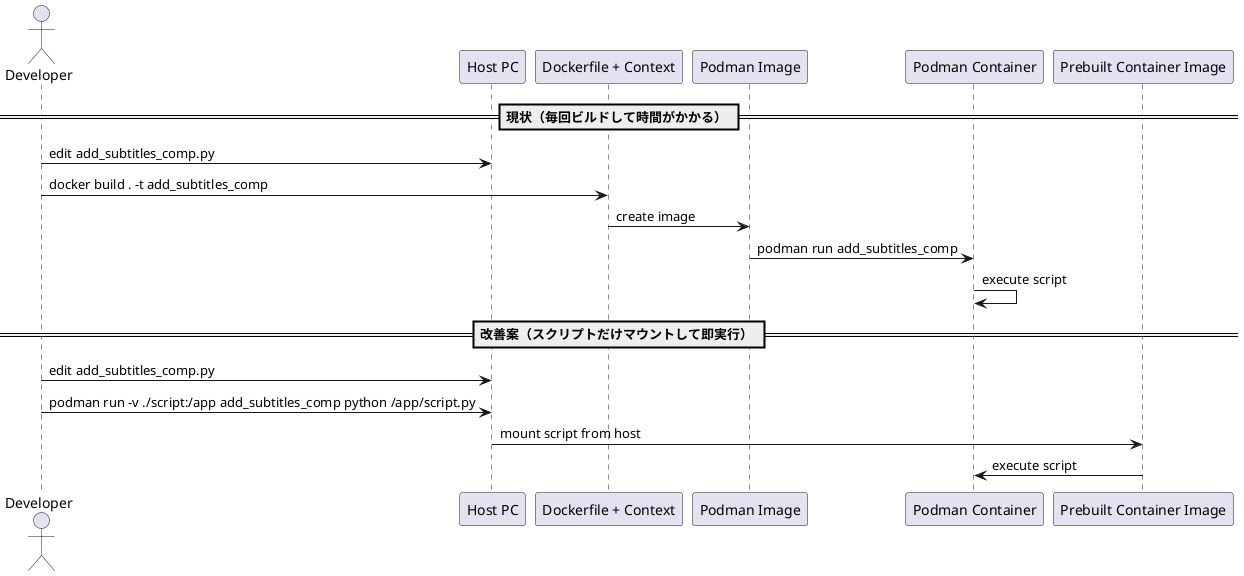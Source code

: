 @startuml
actor Developer
participant "Host PC" as Host
participant "Dockerfile + Context" as BuildContext
participant "Podman Image" as Image
participant "Podman Container" as Container
participant "Prebuilt Container Image" as PrebuiltImage

== 現状（毎回ビルドして時間がかかる） ==
Developer -> Host : edit add_subtitles_comp.py
Developer -> BuildContext : docker build . -t add_subtitles_comp
BuildContext -> Image : create image
Image -> Container : podman run add_subtitles_comp
Container -> Container : execute script

== 改善案（スクリプトだけマウントして即実行） ==
Developer -> Host : edit add_subtitles_comp.py
Developer -> Host : podman run -v ./script:/app add_subtitles_comp python /app/script.py
Host -> PrebuiltImage : mount script from host
PrebuiltImage -> Container : execute script
@enduml